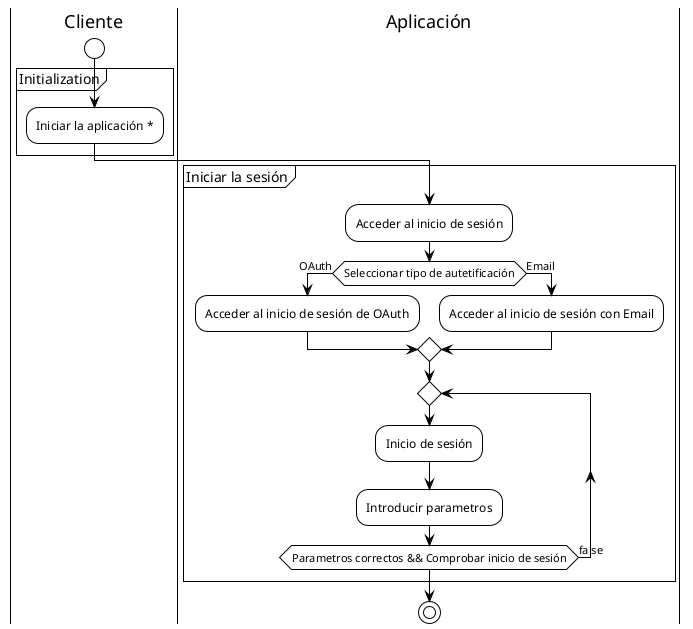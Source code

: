 @startuml
'https://plantuml.com/activity-diagram-beta
!theme plain

'Iniciar Sesión
skinparam defaultFontName consolas
skinparam minClassWidth 100
skinparam conditionStyle inside

|Cliente|

  start
  partition Initialization {
    :Iniciar la aplicación *;
  }

|Aplicación|

  partition "Iniciar la sesión" {
    :Acceder al inicio de sesión;
    if (Seleccionar tipo de autetificación) then (OAuth)
      :Acceder al inicio de sesión de OAuth;
    else (Email)
      :Acceder al inicio de sesión con Email;
    endif

    repeat
      :Inicio de sesión;
      :Introducir parametros;
    repeat while (Parametros correctos && Comprobar inicio de sesión) is (false)
  }
  stop

@enduml
